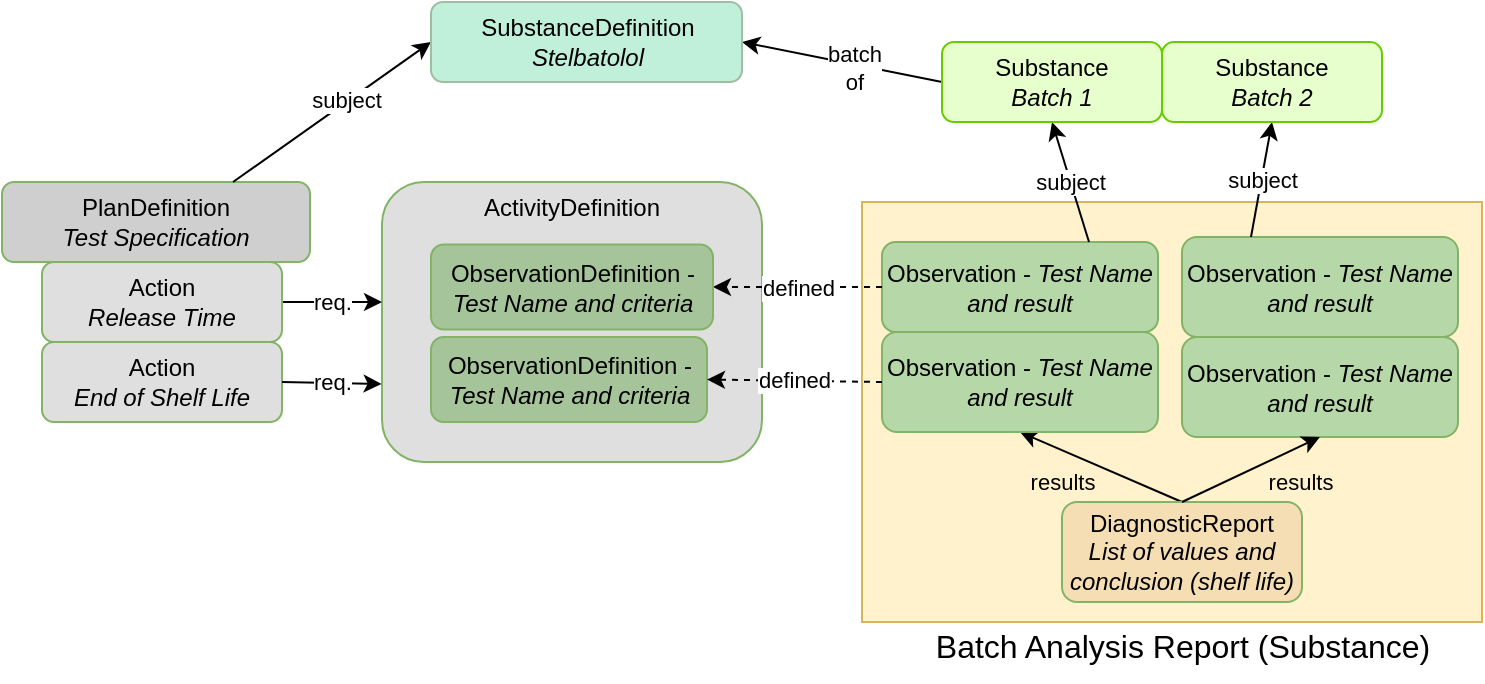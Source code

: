<mxfile version="21.6.8" type="device">
  <diagram id="C5RBs43oDa-KdzZeNtuy" name="Page-1">
    <mxGraphModel dx="954" dy="1783" grid="1" gridSize="10" guides="1" tooltips="1" connect="1" arrows="1" fold="1" page="1" pageScale="1" pageWidth="827" pageHeight="1169" math="0" shadow="0">
      <root>
        <mxCell id="WIyWlLk6GJQsqaUBKTNV-0" />
        <mxCell id="WIyWlLk6GJQsqaUBKTNV-1" parent="WIyWlLk6GJQsqaUBKTNV-0" />
        <mxCell id="IEeFdyCGopTc3gh3-DFE-0" value="&lt;br&gt;&lt;span style=&quot;color: rgb(0, 0, 0); font-family: Helvetica; font-size: 12px; font-style: normal; font-variant-ligatures: normal; font-variant-caps: normal; font-weight: 400; letter-spacing: normal; orphans: 2; text-align: center; text-indent: 0px; text-transform: none; widows: 2; word-spacing: 0px; -webkit-text-stroke-width: 0px; text-decoration-thickness: initial; text-decoration-style: initial; text-decoration-color: initial; float: none; display: inline !important;&quot;&gt;ActivityDefinition&lt;/span&gt;&lt;br&gt;&lt;br&gt;&lt;br&gt;&lt;br&gt;&lt;br&gt;&lt;br&gt;&lt;br&gt;&lt;br&gt;&lt;br&gt;&lt;br&gt;" style="rounded=1;whiteSpace=wrap;html=1;fontSize=12;glass=0;strokeWidth=1;shadow=0;fillColor=#dfdfdf;strokeColor=#82b366;labelPosition=center;verticalLabelPosition=middle;align=center;verticalAlign=middle;labelBackgroundColor=none;" parent="WIyWlLk6GJQsqaUBKTNV-1" vertex="1">
          <mxGeometry x="210" y="-1060" width="190" height="140" as="geometry" />
        </mxCell>
        <mxCell id="Kh6UWCqLEouyqFOK7ntM-29" value="" style="rounded=0;whiteSpace=wrap;html=1;fillColor=#fff2cc;strokeColor=#d6b656;" parent="WIyWlLk6GJQsqaUBKTNV-1" vertex="1">
          <mxGeometry x="450" y="-1050" width="310" height="210" as="geometry" />
        </mxCell>
        <mxCell id="PtvGfc8u3fFPzmpzfyYF-6" value="results" style="endArrow=classic;html=1;rounded=0;exitX=0.5;exitY=0;exitDx=0;exitDy=0;entryX=0.5;entryY=1;entryDx=0;entryDy=0;labelBackgroundColor=none;" parent="WIyWlLk6GJQsqaUBKTNV-1" source="fafH0U7rZojqmzMNoOSG-25" target="Kh6UWCqLEouyqFOK7ntM-6" edge="1">
          <mxGeometry x="0.338" y="15" width="50" height="50" relative="1" as="geometry">
            <mxPoint x="620" y="-940" as="sourcePoint" />
            <mxPoint x="696.5" y="-900" as="targetPoint" />
            <mxPoint as="offset" />
          </mxGeometry>
        </mxCell>
        <mxCell id="PtvGfc8u3fFPzmpzfyYF-18" value="PlanDefinition&lt;br&gt;&lt;i&gt;Test Specification&lt;/i&gt;" style="rounded=1;whiteSpace=wrap;html=1;fontSize=12;glass=0;strokeWidth=1;shadow=0;fillColor=#cfcfcf;strokeColor=#82b366;" parent="WIyWlLk6GJQsqaUBKTNV-1" vertex="1">
          <mxGeometry x="20" y="-1060" width="154" height="40" as="geometry" />
        </mxCell>
        <mxCell id="PtvGfc8u3fFPzmpzfyYF-35" value="req." style="endArrow=classic;html=1;rounded=0;exitX=1;exitY=0.5;exitDx=0;exitDy=0;" parent="WIyWlLk6GJQsqaUBKTNV-1" source="Kh6UWCqLEouyqFOK7ntM-0" edge="1">
          <mxGeometry width="50" height="50" relative="1" as="geometry">
            <mxPoint x="590" y="-775" as="sourcePoint" />
            <mxPoint x="210" y="-1000" as="targetPoint" />
          </mxGeometry>
        </mxCell>
        <mxCell id="fafH0U7rZojqmzMNoOSG-25" value="DiagnosticReport&lt;br&gt;&lt;i&gt;List of values and conclusion (shelf life)&lt;/i&gt;" style="rounded=1;whiteSpace=wrap;html=1;fontSize=12;glass=0;strokeWidth=1;shadow=0;fillColor=#F5DEB3;strokeColor=#82b366;" parent="WIyWlLk6GJQsqaUBKTNV-1" vertex="1">
          <mxGeometry x="550" y="-900" width="120" height="50" as="geometry" />
        </mxCell>
        <mxCell id="fafH0U7rZojqmzMNoOSG-42" value="ObservationDefinition - &lt;i&gt;Test Name and criteria&lt;/i&gt;" style="rounded=1;whiteSpace=wrap;html=1;fontSize=12;glass=0;strokeWidth=1;shadow=0;fillColor=#A6C499;strokeColor=#82b366;" parent="WIyWlLk6GJQsqaUBKTNV-1" vertex="1">
          <mxGeometry x="234.5" y="-982.5" width="138" height="42.5" as="geometry" />
        </mxCell>
        <mxCell id="Kh6UWCqLEouyqFOK7ntM-0" value="Action&lt;br&gt;&lt;i&gt;Release Time&lt;br&gt;&lt;/i&gt;" style="rounded=1;whiteSpace=wrap;html=1;fontSize=12;glass=0;strokeWidth=1;shadow=0;fillColor=#dfdfdf;strokeColor=#82b366;" parent="WIyWlLk6GJQsqaUBKTNV-1" vertex="1">
          <mxGeometry x="40" y="-1020" width="120" height="40" as="geometry" />
        </mxCell>
        <mxCell id="Kh6UWCqLEouyqFOK7ntM-5" value="Observation - &lt;i&gt;Test Name and result&lt;/i&gt;" style="rounded=1;whiteSpace=wrap;html=1;fontSize=12;glass=0;strokeWidth=1;shadow=0;fillColor=#b6d7a8;strokeColor=#82b366;" parent="WIyWlLk6GJQsqaUBKTNV-1" vertex="1">
          <mxGeometry x="460" y="-1030" width="138" height="45" as="geometry" />
        </mxCell>
        <mxCell id="Kh6UWCqLEouyqFOK7ntM-6" value="Observation - &lt;i&gt;Test Name and result&lt;/i&gt;" style="rounded=1;whiteSpace=wrap;html=1;fontSize=12;glass=0;strokeWidth=1;shadow=0;fillColor=#b6d7a8;strokeColor=#82b366;" parent="WIyWlLk6GJQsqaUBKTNV-1" vertex="1">
          <mxGeometry x="460" y="-985" width="138" height="50" as="geometry" />
        </mxCell>
        <mxCell id="Kh6UWCqLEouyqFOK7ntM-8" value="" style="endArrow=classic;html=1;rounded=0;exitX=0.75;exitY=0;exitDx=0;exitDy=0;entryX=0;entryY=0.5;entryDx=0;entryDy=0;" parent="WIyWlLk6GJQsqaUBKTNV-1" source="PtvGfc8u3fFPzmpzfyYF-18" target="EyIYsVPRwhHgXb3vdiCm-1" edge="1">
          <mxGeometry width="50" height="50" relative="1" as="geometry">
            <mxPoint x="190" y="-990" as="sourcePoint" />
            <mxPoint x="234.5" y="-1130" as="targetPoint" />
          </mxGeometry>
        </mxCell>
        <mxCell id="Kh6UWCqLEouyqFOK7ntM-28" value="subject" style="edgeLabel;html=1;align=center;verticalAlign=middle;resizable=0;points=[];" parent="Kh6UWCqLEouyqFOK7ntM-8" vertex="1" connectable="0">
          <mxGeometry x="0.238" y="-3" relative="1" as="geometry">
            <mxPoint x="-7" as="offset" />
          </mxGeometry>
        </mxCell>
        <mxCell id="Kh6UWCqLEouyqFOK7ntM-9" value="" style="endArrow=classic;html=1;rounded=0;entryX=1;entryY=0.5;entryDx=0;entryDy=0;exitX=0;exitY=0.5;exitDx=0;exitDy=0;" parent="WIyWlLk6GJQsqaUBKTNV-1" target="EyIYsVPRwhHgXb3vdiCm-1" edge="1" source="EyIYsVPRwhHgXb3vdiCm-2">
          <mxGeometry width="50" height="50" relative="1" as="geometry">
            <mxPoint x="490" y="-1110" as="sourcePoint" />
            <mxPoint x="390.5" y="-1130" as="targetPoint" />
          </mxGeometry>
        </mxCell>
        <mxCell id="Kh6UWCqLEouyqFOK7ntM-27" value="batch&lt;br&gt;of" style="edgeLabel;html=1;align=center;verticalAlign=middle;resizable=0;points=[];" parent="Kh6UWCqLEouyqFOK7ntM-9" vertex="1" connectable="0">
          <mxGeometry x="-0.401" y="1" relative="1" as="geometry">
            <mxPoint x="-14" y="-2" as="offset" />
          </mxGeometry>
        </mxCell>
        <mxCell id="Kh6UWCqLEouyqFOK7ntM-11" value="subject" style="endArrow=classic;html=1;rounded=0;entryX=0.5;entryY=1;entryDx=0;entryDy=0;exitX=0.75;exitY=0;exitDx=0;exitDy=0;" parent="WIyWlLk6GJQsqaUBKTNV-1" source="Kh6UWCqLEouyqFOK7ntM-5" target="EyIYsVPRwhHgXb3vdiCm-2" edge="1">
          <mxGeometry width="50" height="50" relative="1" as="geometry">
            <mxPoint x="525" y="-1040" as="sourcePoint" />
            <mxPoint x="554.79" y="-1089.8" as="targetPoint" />
          </mxGeometry>
        </mxCell>
        <mxCell id="Kh6UWCqLEouyqFOK7ntM-15" value="Observation - &lt;i&gt;Test Name and result&lt;/i&gt;" style="rounded=1;whiteSpace=wrap;html=1;fontSize=12;glass=0;strokeWidth=1;shadow=0;fillColor=#b6d7a8;strokeColor=#82b366;" parent="WIyWlLk6GJQsqaUBKTNV-1" vertex="1">
          <mxGeometry x="610" y="-1032.5" width="138" height="50" as="geometry" />
        </mxCell>
        <mxCell id="Kh6UWCqLEouyqFOK7ntM-16" value="Observation - &lt;i&gt;Test Name and result&lt;/i&gt;" style="rounded=1;whiteSpace=wrap;html=1;fontSize=12;glass=0;strokeWidth=1;shadow=0;fillColor=#b6d7a8;strokeColor=#82b366;" parent="WIyWlLk6GJQsqaUBKTNV-1" vertex="1">
          <mxGeometry x="610" y="-982.5" width="138" height="50" as="geometry" />
        </mxCell>
        <mxCell id="Kh6UWCqLEouyqFOK7ntM-19" value="results" style="endArrow=classic;html=1;rounded=0;exitX=0.5;exitY=0;exitDx=0;exitDy=0;entryX=0.5;entryY=1;entryDx=0;entryDy=0;labelBackgroundColor=none;" parent="WIyWlLk6GJQsqaUBKTNV-1" source="fafH0U7rZojqmzMNoOSG-25" target="Kh6UWCqLEouyqFOK7ntM-16" edge="1">
          <mxGeometry x="0.535" y="-17" width="50" height="50" relative="1" as="geometry">
            <mxPoint x="610" y="-880" as="sourcePoint" />
            <mxPoint x="539" y="-925" as="targetPoint" />
            <mxPoint x="-1" as="offset" />
          </mxGeometry>
        </mxCell>
        <mxCell id="Kh6UWCqLEouyqFOK7ntM-21" value="defined" style="endArrow=classic;html=1;rounded=0;entryX=1;entryY=0.5;entryDx=0;entryDy=0;dashed=1;exitX=0;exitY=0.5;exitDx=0;exitDy=0;" parent="WIyWlLk6GJQsqaUBKTNV-1" source="Kh6UWCqLEouyqFOK7ntM-6" target="fafH0U7rZojqmzMNoOSG-42" edge="1">
          <mxGeometry width="50" height="50" relative="1" as="geometry">
            <mxPoint x="410" y="-960" as="sourcePoint" />
            <mxPoint x="240" y="-950" as="targetPoint" />
          </mxGeometry>
        </mxCell>
        <mxCell id="Kh6UWCqLEouyqFOK7ntM-22" value="defined" style="endArrow=classic;html=1;rounded=0;entryX=1;entryY=0.5;entryDx=0;entryDy=0;dashed=1;exitX=0;exitY=0.5;exitDx=0;exitDy=0;" parent="WIyWlLk6GJQsqaUBKTNV-1" source="Kh6UWCqLEouyqFOK7ntM-5" target="IEeFdyCGopTc3gh3-DFE-13" edge="1">
          <mxGeometry width="50" height="50" relative="1" as="geometry">
            <mxPoint x="420" y="-950" as="sourcePoint" />
            <mxPoint x="378" y="-950" as="targetPoint" />
          </mxGeometry>
        </mxCell>
        <mxCell id="Kh6UWCqLEouyqFOK7ntM-24" value="subject" style="endArrow=classic;html=1;rounded=0;exitX=0.25;exitY=0;exitDx=0;exitDy=0;entryX=0.5;entryY=1;entryDx=0;entryDy=0;" parent="WIyWlLk6GJQsqaUBKTNV-1" source="Kh6UWCqLEouyqFOK7ntM-15" target="EyIYsVPRwhHgXb3vdiCm-3" edge="1">
          <mxGeometry width="50" height="50" relative="1" as="geometry">
            <mxPoint x="578" y="-1002.5" as="sourcePoint" />
            <mxPoint x="655" y="-1090" as="targetPoint" />
          </mxGeometry>
        </mxCell>
        <mxCell id="IEeFdyCGopTc3gh3-DFE-13" value="ObservationDefinition - &lt;i&gt;Test Name and criteria&lt;/i&gt;" style="rounded=1;whiteSpace=wrap;html=1;fontSize=12;glass=0;strokeWidth=1;shadow=0;fillColor=#A6C499;strokeColor=#82b366;" parent="WIyWlLk6GJQsqaUBKTNV-1" vertex="1">
          <mxGeometry x="234.5" y="-1028.75" width="141" height="42.5" as="geometry" />
        </mxCell>
        <mxCell id="byq4E-VJTFnGWdz_ihsW-9" value="Action&lt;br&gt;&lt;i&gt;End of Shelf Life&lt;br&gt;&lt;/i&gt;" style="rounded=1;whiteSpace=wrap;html=1;fontSize=12;glass=0;strokeWidth=1;shadow=0;fillColor=#dfdfdf;strokeColor=#82b366;" parent="WIyWlLk6GJQsqaUBKTNV-1" vertex="1">
          <mxGeometry x="40" y="-980" width="120" height="40" as="geometry" />
        </mxCell>
        <mxCell id="byq4E-VJTFnGWdz_ihsW-11" value="req." style="endArrow=classic;html=1;rounded=0;exitX=1;exitY=0.5;exitDx=0;exitDy=0;entryX=-0.001;entryY=0.721;entryDx=0;entryDy=0;entryPerimeter=0;" parent="WIyWlLk6GJQsqaUBKTNV-1" source="byq4E-VJTFnGWdz_ihsW-9" target="IEeFdyCGopTc3gh3-DFE-0" edge="1">
          <mxGeometry width="50" height="50" relative="1" as="geometry">
            <mxPoint x="170" y="-990" as="sourcePoint" />
            <mxPoint x="210" y="-980" as="targetPoint" />
          </mxGeometry>
        </mxCell>
        <mxCell id="byq4E-VJTFnGWdz_ihsW-14" value="&lt;font style=&quot;font-size: 16px;&quot;&gt;Batch Analysis Report (Substance)&lt;/font&gt;" style="text;strokeColor=none;fillColor=none;html=1;fontSize=24;fontStyle=0;verticalAlign=middle;align=center;" parent="WIyWlLk6GJQsqaUBKTNV-1" vertex="1">
          <mxGeometry x="560" y="-850" width="100" height="40" as="geometry" />
        </mxCell>
        <mxCell id="EyIYsVPRwhHgXb3vdiCm-1" value="SubstanceDefinition&lt;br&gt;&lt;i style=&quot;border-color: var(--border-color);&quot;&gt;Stelbatolol&lt;/i&gt;" style="rounded=1;whiteSpace=wrap;html=1;fontSize=12;glass=0;strokeWidth=1;shadow=0;fillColor=#c1f0da;strokeColor=#9ebda2;" vertex="1" parent="WIyWlLk6GJQsqaUBKTNV-1">
          <mxGeometry x="234.5" y="-1150" width="155.5" height="40" as="geometry" />
        </mxCell>
        <mxCell id="EyIYsVPRwhHgXb3vdiCm-2" value="Substance&lt;br&gt;&lt;i&gt;Batch 1&lt;/i&gt;" style="rounded=1;whiteSpace=wrap;html=1;fontSize=12;glass=0;strokeWidth=1;shadow=0;fillColor=#E6FFCC;strokeColor=#66CC00;" vertex="1" parent="WIyWlLk6GJQsqaUBKTNV-1">
          <mxGeometry x="490" y="-1130" width="110" height="40" as="geometry" />
        </mxCell>
        <mxCell id="EyIYsVPRwhHgXb3vdiCm-3" value="Substance&lt;br&gt;&lt;i&gt;Batch 2&lt;/i&gt;" style="rounded=1;whiteSpace=wrap;html=1;fontSize=12;glass=0;strokeWidth=1;shadow=0;fillColor=#E6FFCC;strokeColor=#66CC00;" vertex="1" parent="WIyWlLk6GJQsqaUBKTNV-1">
          <mxGeometry x="600" y="-1130" width="110" height="40" as="geometry" />
        </mxCell>
      </root>
    </mxGraphModel>
  </diagram>
</mxfile>
